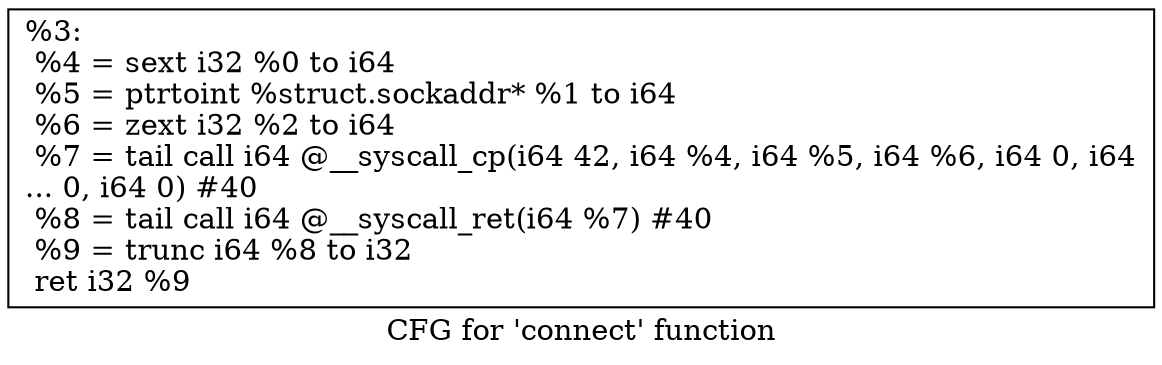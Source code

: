 digraph "CFG for 'connect' function" {
	label="CFG for 'connect' function";

	Node0x1812ec0 [shape=record,label="{%3:\l  %4 = sext i32 %0 to i64\l  %5 = ptrtoint %struct.sockaddr* %1 to i64\l  %6 = zext i32 %2 to i64\l  %7 = tail call i64 @__syscall_cp(i64 42, i64 %4, i64 %5, i64 %6, i64 0, i64\l... 0, i64 0) #40\l  %8 = tail call i64 @__syscall_ret(i64 %7) #40\l  %9 = trunc i64 %8 to i32\l  ret i32 %9\l}"];
}

